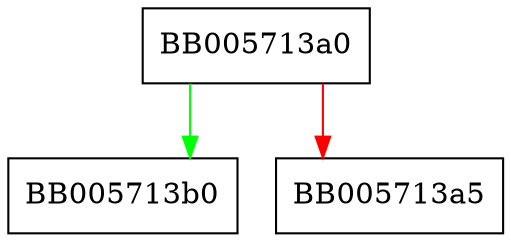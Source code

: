 digraph NCONF_free {
  node [shape="box"];
  graph [splines=ortho];
  BB005713a0 -> BB005713b0 [color="green"];
  BB005713a0 -> BB005713a5 [color="red"];
}